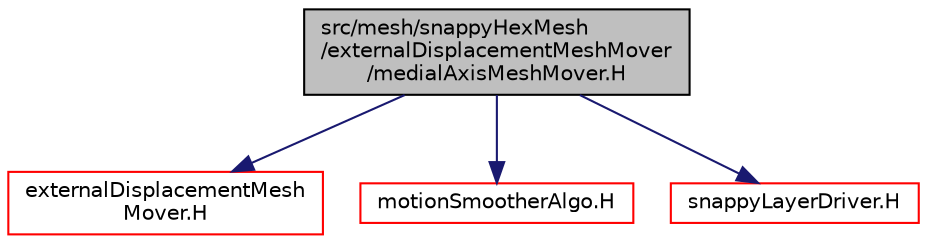 digraph "src/mesh/snappyHexMesh/externalDisplacementMeshMover/medialAxisMeshMover.H"
{
  bgcolor="transparent";
  edge [fontname="Helvetica",fontsize="10",labelfontname="Helvetica",labelfontsize="10"];
  node [fontname="Helvetica",fontsize="10",shape=record];
  Node0 [label="src/mesh/snappyHexMesh\l/externalDisplacementMeshMover\l/medialAxisMeshMover.H",height=0.2,width=0.4,color="black", fillcolor="grey75", style="filled", fontcolor="black"];
  Node0 -> Node1 [color="midnightblue",fontsize="10",style="solid",fontname="Helvetica"];
  Node1 [label="externalDisplacementMesh\lMover.H",height=0.2,width=0.4,color="red",URL="$a07712.html"];
  Node0 -> Node296 [color="midnightblue",fontsize="10",style="solid",fontname="Helvetica"];
  Node296 [label="motionSmootherAlgo.H",height=0.2,width=0.4,color="red",URL="$a00593.html"];
  Node0 -> Node300 [color="midnightblue",fontsize="10",style="solid",fontname="Helvetica"];
  Node300 [label="snappyLayerDriver.H",height=0.2,width=0.4,color="red",URL="$a07817.html"];
}
